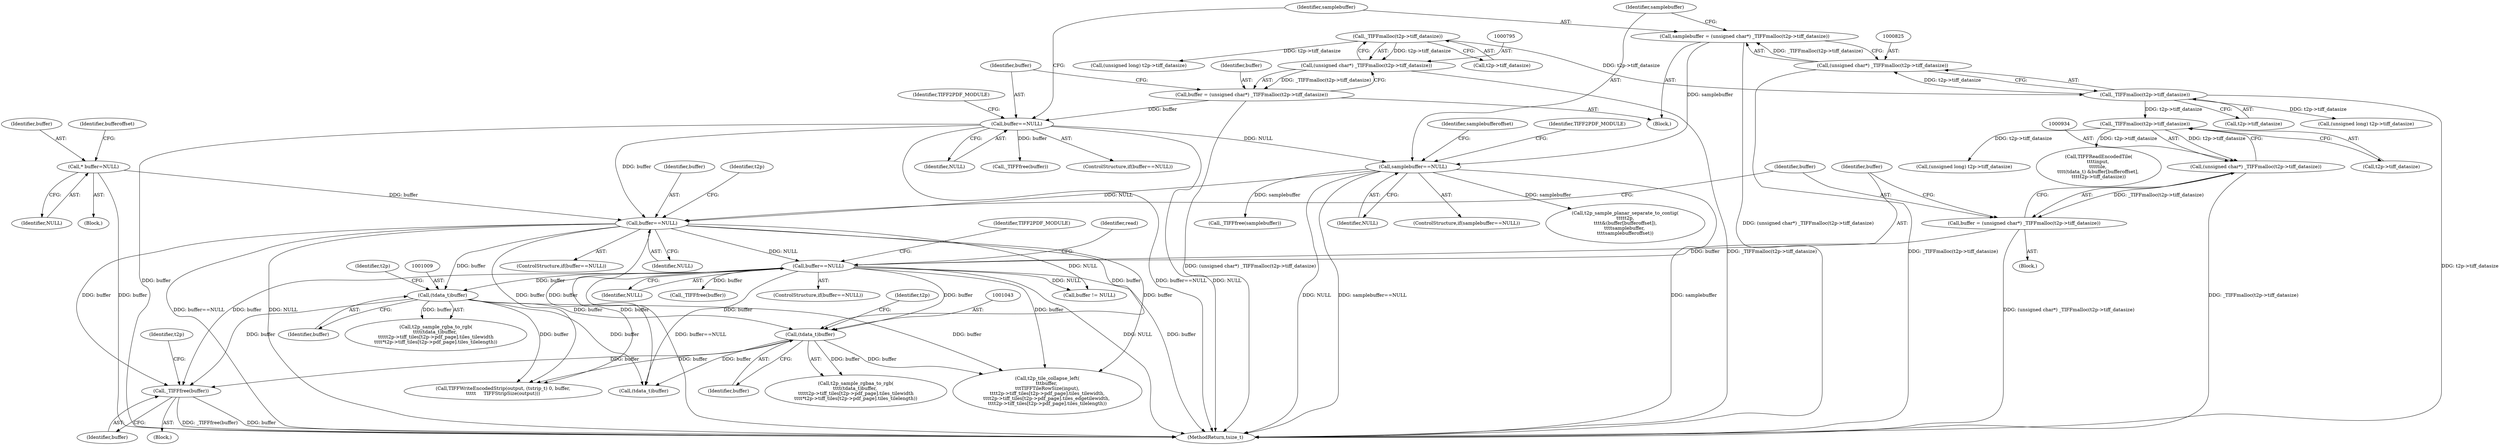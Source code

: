 digraph "0_libtiff_c7153361a4041260719b340f73f2f76@API" {
"1001076" [label="(Call,_TIFFfree(buffer))"];
"1001042" [label="(Call,(tdata_t)buffer)"];
"1000940" [label="(Call,buffer==NULL)"];
"1000931" [label="(Call,buffer = (unsigned char*) _TIFFmalloc(t2p->tiff_datasize))"];
"1000933" [label="(Call,(unsigned char*) _TIFFmalloc(t2p->tiff_datasize))"];
"1000935" [label="(Call,_TIFFmalloc(t2p->tiff_datasize))"];
"1000826" [label="(Call,_TIFFmalloc(t2p->tiff_datasize))"];
"1000796" [label="(Call,_TIFFmalloc(t2p->tiff_datasize))"];
"1000927" [label="(Call,buffer==NULL)"];
"1000801" [label="(Call,buffer==NULL)"];
"1000792" [label="(Call,buffer = (unsigned char*) _TIFFmalloc(t2p->tiff_datasize))"];
"1000794" [label="(Call,(unsigned char*) _TIFFmalloc(t2p->tiff_datasize))"];
"1000123" [label="(Call,* buffer=NULL)"];
"1000831" [label="(Call,samplebuffer==NULL)"];
"1000822" [label="(Call,samplebuffer = (unsigned char*) _TIFFmalloc(t2p->tiff_datasize))"];
"1000824" [label="(Call,(unsigned char*) _TIFFmalloc(t2p->tiff_datasize))"];
"1001008" [label="(Call,(tdata_t)buffer)"];
"1001042" [label="(Call,(tdata_t)buffer)"];
"1000826" [label="(Call,_TIFFmalloc(t2p->tiff_datasize))"];
"1000801" [label="(Call,buffer==NULL)"];
"1000932" [label="(Identifier,buffer)"];
"1000803" [label="(Identifier,NULL)"];
"1000808" [label="(Call,(unsigned long) t2p->tiff_datasize)"];
"1001007" [label="(Call,t2p_sample_rgba_to_rgb(\n\t\t\t\t(tdata_t)buffer, \n\t\t\t\tt2p->tiff_tiles[t2p->pdf_page].tiles_tilewidth\n\t\t\t\t*t2p->tiff_tiles[t2p->pdf_page].tiles_tilelength))"];
"1001010" [label="(Identifier,buffer)"];
"1000926" [label="(ControlStructure,if(buffer==NULL))"];
"1000125" [label="(Identifier,NULL)"];
"1001530" [label="(MethodReturn,tsize_t)"];
"1000940" [label="(Call,buffer==NULL)"];
"1000933" [label="(Call,(unsigned char*) _TIFFmalloc(t2p->tiff_datasize))"];
"1000792" [label="(Call,buffer = (unsigned char*) _TIFFmalloc(t2p->tiff_datasize))"];
"1000830" [label="(ControlStructure,if(samplebuffer==NULL))"];
"1000942" [label="(Identifier,NULL)"];
"1000832" [label="(Identifier,samplebuffer)"];
"1000853" [label="(Identifier,samplebufferoffset)"];
"1001080" [label="(Identifier,t2p)"];
"1000941" [label="(Identifier,buffer)"];
"1000928" [label="(Identifier,buffer)"];
"1000806" [label="(Identifier,TIFF2PDF_MODULE)"];
"1000794" [label="(Call,(unsigned char*) _TIFFmalloc(t2p->tiff_datasize))"];
"1000927" [label="(Call,buffer==NULL)"];
"1000913" [label="(Call,t2p_sample_planar_separate_to_contig(\n\t\t\t\tt2p,\n\t\t\t\t&(buffer[bufferoffset]),\n\t\t\t\tsamplebuffer, \n\t\t\t\tsamplebufferoffset))"];
"1000128" [label="(Identifier,bufferoffset)"];
"1001496" [label="(Call,buffer != NULL)"];
"1000822" [label="(Call,samplebuffer = (unsigned char*) _TIFFmalloc(t2p->tiff_datasize))"];
"1000113" [label="(Block,)"];
"1000123" [label="(Call,* buffer=NULL)"];
"1000929" [label="(Identifier,NULL)"];
"1000936" [label="(Call,t2p->tiff_datasize)"];
"1001070" [label="(Block,)"];
"1001076" [label="(Call,_TIFFfree(buffer))"];
"1000935" [label="(Call,_TIFFmalloc(t2p->tiff_datasize))"];
"1000901" [label="(Call,_TIFFfree(buffer))"];
"1000827" [label="(Call,t2p->tiff_datasize)"];
"1000797" [label="(Call,t2p->tiff_datasize)"];
"1000987" [label="(Call,_TIFFfree(buffer))"];
"1000836" [label="(Identifier,TIFF2PDF_MODULE)"];
"1000999" [label="(Identifier,t2p)"];
"1000945" [label="(Identifier,TIFF2PDF_MODULE)"];
"1001015" [label="(Identifier,t2p)"];
"1000793" [label="(Identifier,buffer)"];
"1000800" [label="(ControlStructure,if(buffer==NULL))"];
"1000824" [label="(Call,(unsigned char*) _TIFFmalloc(t2p->tiff_datasize))"];
"1000939" [label="(ControlStructure,if(buffer==NULL))"];
"1000823" [label="(Identifier,samplebuffer)"];
"1000776" [label="(Block,)"];
"1000833" [label="(Identifier,NULL)"];
"1001077" [label="(Identifier,buffer)"];
"1000124" [label="(Identifier,buffer)"];
"1000899" [label="(Call,_TIFFfree(samplebuffer))"];
"1000802" [label="(Identifier,buffer)"];
"1001132" [label="(Call,t2p_tile_collapse_left(\n\t\t\tbuffer, \n\t\t\tTIFFTileRowSize(input),\n\t\t\tt2p->tiff_tiles[t2p->pdf_page].tiles_tilewidth,\n\t\t\tt2p->tiff_tiles[t2p->pdf_page].tiles_edgetilewidth, \n\t\t\tt2p->tiff_tiles[t2p->pdf_page].tiles_tilelength))"];
"1001097" [label="(Call,(tdata_t)buffer)"];
"1000930" [label="(Block,)"];
"1001008" [label="(Call,(tdata_t)buffer)"];
"1001487" [label="(Call,TIFFWriteEncodedStrip(output, (tstrip_t) 0, buffer,\n\t\t\t\t\t     TIFFStripSize(output)))"];
"1000947" [label="(Call,(unsigned long) t2p->tiff_datasize)"];
"1000831" [label="(Call,samplebuffer==NULL)"];
"1001049" [label="(Identifier,t2p)"];
"1000796" [label="(Call,_TIFFmalloc(t2p->tiff_datasize))"];
"1000962" [label="(Identifier,read)"];
"1000963" [label="(Call,TIFFReadEncodedTile(\n\t\t\t\tinput, \n\t\t\t\ttile, \n\t\t\t\t(tdata_t) &buffer[bufferoffset], \n\t\t\t\tt2p->tiff_datasize))"];
"1000838" [label="(Call,(unsigned long) t2p->tiff_datasize)"];
"1001044" [label="(Identifier,buffer)"];
"1000931" [label="(Call,buffer = (unsigned char*) _TIFFmalloc(t2p->tiff_datasize))"];
"1001041" [label="(Call,t2p_sample_rgbaa_to_rgb(\n\t\t\t\t(tdata_t)buffer, \n\t\t\t\tt2p->tiff_tiles[t2p->pdf_page].tiles_tilewidth\n\t\t\t\t*t2p->tiff_tiles[t2p->pdf_page].tiles_tilelength))"];
"1001076" -> "1001070"  [label="AST: "];
"1001076" -> "1001077"  [label="CFG: "];
"1001077" -> "1001076"  [label="AST: "];
"1001080" -> "1001076"  [label="CFG: "];
"1001076" -> "1001530"  [label="DDG: buffer"];
"1001076" -> "1001530"  [label="DDG: _TIFFfree(buffer)"];
"1001042" -> "1001076"  [label="DDG: buffer"];
"1000940" -> "1001076"  [label="DDG: buffer"];
"1001008" -> "1001076"  [label="DDG: buffer"];
"1000927" -> "1001076"  [label="DDG: buffer"];
"1001042" -> "1001041"  [label="AST: "];
"1001042" -> "1001044"  [label="CFG: "];
"1001043" -> "1001042"  [label="AST: "];
"1001044" -> "1001042"  [label="AST: "];
"1001049" -> "1001042"  [label="CFG: "];
"1001042" -> "1001041"  [label="DDG: buffer"];
"1000940" -> "1001042"  [label="DDG: buffer"];
"1001008" -> "1001042"  [label="DDG: buffer"];
"1000927" -> "1001042"  [label="DDG: buffer"];
"1001042" -> "1001097"  [label="DDG: buffer"];
"1001042" -> "1001132"  [label="DDG: buffer"];
"1001042" -> "1001487"  [label="DDG: buffer"];
"1000940" -> "1000939"  [label="AST: "];
"1000940" -> "1000942"  [label="CFG: "];
"1000941" -> "1000940"  [label="AST: "];
"1000942" -> "1000940"  [label="AST: "];
"1000945" -> "1000940"  [label="CFG: "];
"1000962" -> "1000940"  [label="CFG: "];
"1000940" -> "1001530"  [label="DDG: NULL"];
"1000940" -> "1001530"  [label="DDG: buffer"];
"1000940" -> "1001530"  [label="DDG: buffer==NULL"];
"1000931" -> "1000940"  [label="DDG: buffer"];
"1000927" -> "1000940"  [label="DDG: NULL"];
"1000940" -> "1000987"  [label="DDG: buffer"];
"1000940" -> "1001008"  [label="DDG: buffer"];
"1000940" -> "1001097"  [label="DDG: buffer"];
"1000940" -> "1001132"  [label="DDG: buffer"];
"1000940" -> "1001487"  [label="DDG: buffer"];
"1000940" -> "1001496"  [label="DDG: NULL"];
"1000931" -> "1000930"  [label="AST: "];
"1000931" -> "1000933"  [label="CFG: "];
"1000932" -> "1000931"  [label="AST: "];
"1000933" -> "1000931"  [label="AST: "];
"1000941" -> "1000931"  [label="CFG: "];
"1000931" -> "1001530"  [label="DDG: (unsigned char*) _TIFFmalloc(t2p->tiff_datasize)"];
"1000933" -> "1000931"  [label="DDG: _TIFFmalloc(t2p->tiff_datasize)"];
"1000933" -> "1000935"  [label="CFG: "];
"1000934" -> "1000933"  [label="AST: "];
"1000935" -> "1000933"  [label="AST: "];
"1000933" -> "1001530"  [label="DDG: _TIFFmalloc(t2p->tiff_datasize)"];
"1000935" -> "1000933"  [label="DDG: t2p->tiff_datasize"];
"1000935" -> "1000936"  [label="CFG: "];
"1000936" -> "1000935"  [label="AST: "];
"1000826" -> "1000935"  [label="DDG: t2p->tiff_datasize"];
"1000935" -> "1000947"  [label="DDG: t2p->tiff_datasize"];
"1000935" -> "1000963"  [label="DDG: t2p->tiff_datasize"];
"1000826" -> "1000824"  [label="AST: "];
"1000826" -> "1000827"  [label="CFG: "];
"1000827" -> "1000826"  [label="AST: "];
"1000824" -> "1000826"  [label="CFG: "];
"1000826" -> "1001530"  [label="DDG: t2p->tiff_datasize"];
"1000826" -> "1000824"  [label="DDG: t2p->tiff_datasize"];
"1000796" -> "1000826"  [label="DDG: t2p->tiff_datasize"];
"1000826" -> "1000838"  [label="DDG: t2p->tiff_datasize"];
"1000796" -> "1000794"  [label="AST: "];
"1000796" -> "1000797"  [label="CFG: "];
"1000797" -> "1000796"  [label="AST: "];
"1000794" -> "1000796"  [label="CFG: "];
"1000796" -> "1000794"  [label="DDG: t2p->tiff_datasize"];
"1000796" -> "1000808"  [label="DDG: t2p->tiff_datasize"];
"1000927" -> "1000926"  [label="AST: "];
"1000927" -> "1000929"  [label="CFG: "];
"1000928" -> "1000927"  [label="AST: "];
"1000929" -> "1000927"  [label="AST: "];
"1000932" -> "1000927"  [label="CFG: "];
"1000999" -> "1000927"  [label="CFG: "];
"1000927" -> "1001530"  [label="DDG: buffer==NULL"];
"1000927" -> "1001530"  [label="DDG: NULL"];
"1000801" -> "1000927"  [label="DDG: buffer"];
"1000123" -> "1000927"  [label="DDG: buffer"];
"1000831" -> "1000927"  [label="DDG: NULL"];
"1000927" -> "1001008"  [label="DDG: buffer"];
"1000927" -> "1001097"  [label="DDG: buffer"];
"1000927" -> "1001132"  [label="DDG: buffer"];
"1000927" -> "1001487"  [label="DDG: buffer"];
"1000927" -> "1001496"  [label="DDG: NULL"];
"1000801" -> "1000800"  [label="AST: "];
"1000801" -> "1000803"  [label="CFG: "];
"1000802" -> "1000801"  [label="AST: "];
"1000803" -> "1000801"  [label="AST: "];
"1000806" -> "1000801"  [label="CFG: "];
"1000823" -> "1000801"  [label="CFG: "];
"1000801" -> "1001530"  [label="DDG: NULL"];
"1000801" -> "1001530"  [label="DDG: buffer"];
"1000801" -> "1001530"  [label="DDG: buffer==NULL"];
"1000792" -> "1000801"  [label="DDG: buffer"];
"1000801" -> "1000831"  [label="DDG: NULL"];
"1000801" -> "1000901"  [label="DDG: buffer"];
"1000792" -> "1000776"  [label="AST: "];
"1000792" -> "1000794"  [label="CFG: "];
"1000793" -> "1000792"  [label="AST: "];
"1000794" -> "1000792"  [label="AST: "];
"1000802" -> "1000792"  [label="CFG: "];
"1000792" -> "1001530"  [label="DDG: (unsigned char*) _TIFFmalloc(t2p->tiff_datasize)"];
"1000794" -> "1000792"  [label="DDG: _TIFFmalloc(t2p->tiff_datasize)"];
"1000795" -> "1000794"  [label="AST: "];
"1000794" -> "1001530"  [label="DDG: _TIFFmalloc(t2p->tiff_datasize)"];
"1000123" -> "1000113"  [label="AST: "];
"1000123" -> "1000125"  [label="CFG: "];
"1000124" -> "1000123"  [label="AST: "];
"1000125" -> "1000123"  [label="AST: "];
"1000128" -> "1000123"  [label="CFG: "];
"1000123" -> "1001530"  [label="DDG: buffer"];
"1000831" -> "1000830"  [label="AST: "];
"1000831" -> "1000833"  [label="CFG: "];
"1000832" -> "1000831"  [label="AST: "];
"1000833" -> "1000831"  [label="AST: "];
"1000836" -> "1000831"  [label="CFG: "];
"1000853" -> "1000831"  [label="CFG: "];
"1000831" -> "1001530"  [label="DDG: samplebuffer"];
"1000831" -> "1001530"  [label="DDG: NULL"];
"1000831" -> "1001530"  [label="DDG: samplebuffer==NULL"];
"1000822" -> "1000831"  [label="DDG: samplebuffer"];
"1000831" -> "1000899"  [label="DDG: samplebuffer"];
"1000831" -> "1000913"  [label="DDG: samplebuffer"];
"1000822" -> "1000776"  [label="AST: "];
"1000822" -> "1000824"  [label="CFG: "];
"1000823" -> "1000822"  [label="AST: "];
"1000824" -> "1000822"  [label="AST: "];
"1000832" -> "1000822"  [label="CFG: "];
"1000822" -> "1001530"  [label="DDG: (unsigned char*) _TIFFmalloc(t2p->tiff_datasize)"];
"1000824" -> "1000822"  [label="DDG: _TIFFmalloc(t2p->tiff_datasize)"];
"1000825" -> "1000824"  [label="AST: "];
"1000824" -> "1001530"  [label="DDG: _TIFFmalloc(t2p->tiff_datasize)"];
"1001008" -> "1001007"  [label="AST: "];
"1001008" -> "1001010"  [label="CFG: "];
"1001009" -> "1001008"  [label="AST: "];
"1001010" -> "1001008"  [label="AST: "];
"1001015" -> "1001008"  [label="CFG: "];
"1001008" -> "1001007"  [label="DDG: buffer"];
"1001008" -> "1001097"  [label="DDG: buffer"];
"1001008" -> "1001132"  [label="DDG: buffer"];
"1001008" -> "1001487"  [label="DDG: buffer"];
}
